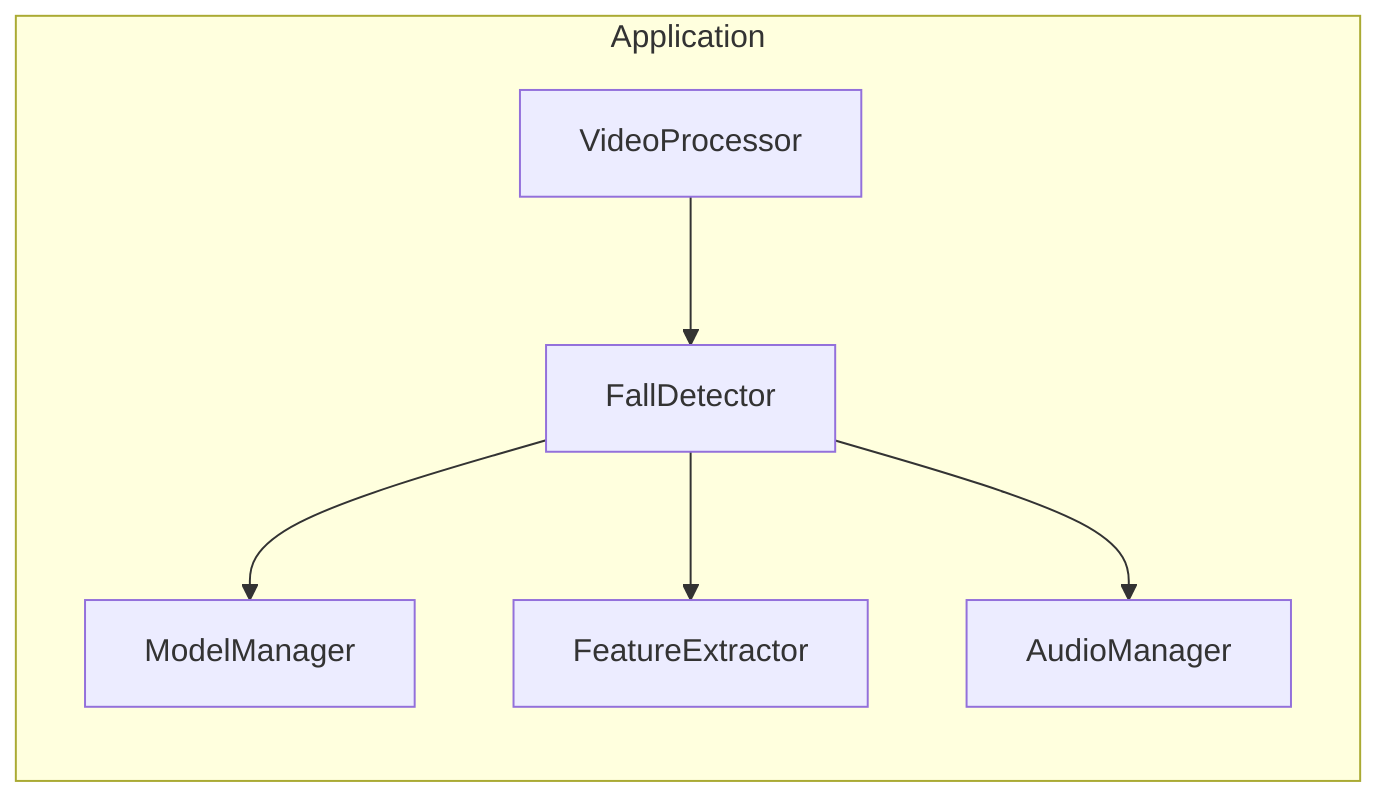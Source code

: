 flowchart LR
    subgraph Application
        vp[VideoProcessor]
        fd[FallDetector]
        mm[ModelManager]
        fe[FeatureExtractor]
        am[AudioManager]
    end
    vp --> fd
    fd --> mm
    fd --> fe
    fd --> am